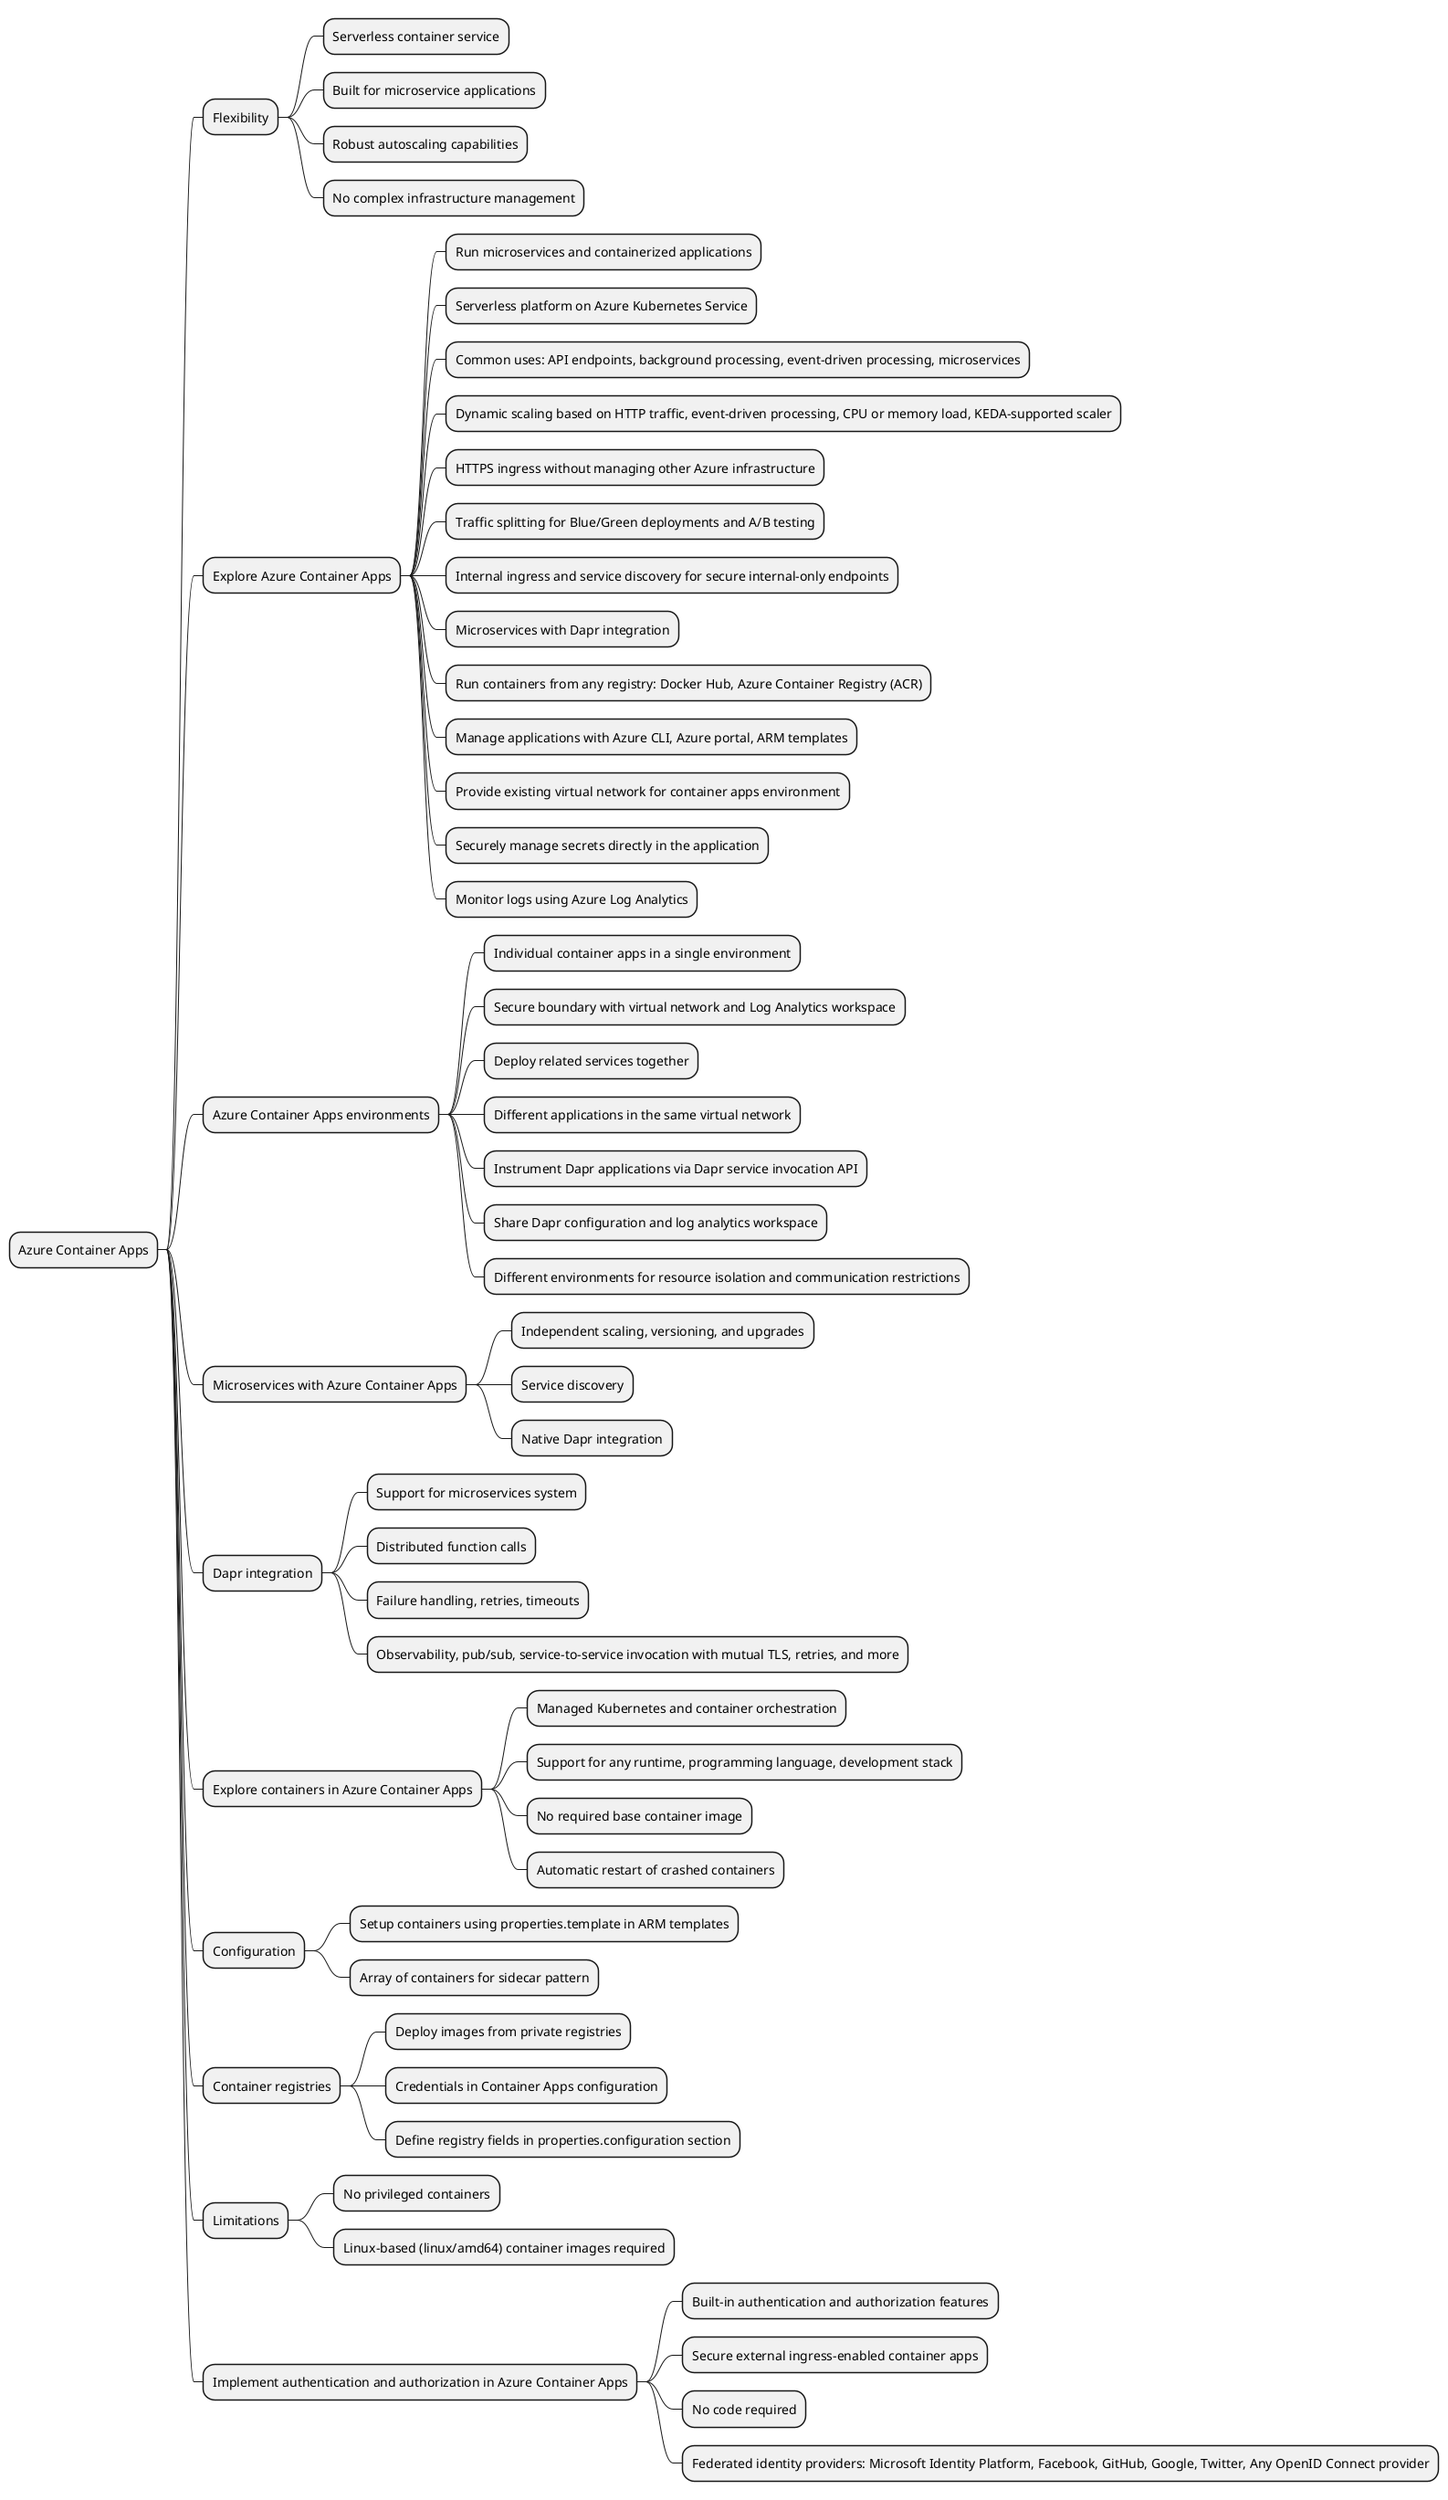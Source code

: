 @startmindmap
skinparam backgroundColor #FFFFFF

* Azure Container Apps
** Flexibility
*** Serverless container service
*** Built for microservice applications
*** Robust autoscaling capabilities
*** No complex infrastructure management
** Explore Azure Container Apps
*** Run microservices and containerized applications
*** Serverless platform on Azure Kubernetes Service
*** Common uses: API endpoints, background processing, event-driven processing, microservices
*** Dynamic scaling based on HTTP traffic, event-driven processing, CPU or memory load, KEDA-supported scaler
*** HTTPS ingress without managing other Azure infrastructure
*** Traffic splitting for Blue/Green deployments and A/B testing
*** Internal ingress and service discovery for secure internal-only endpoints
*** Microservices with Dapr integration
*** Run containers from any registry: Docker Hub, Azure Container Registry (ACR)
*** Manage applications with Azure CLI, Azure portal, ARM templates
*** Provide existing virtual network for container apps environment
*** Securely manage secrets directly in the application
*** Monitor logs using Azure Log Analytics
** Azure Container Apps environments
*** Individual container apps in a single environment
*** Secure boundary with virtual network and Log Analytics workspace
*** Deploy related services together
*** Different applications in the same virtual network
*** Instrument Dapr applications via Dapr service invocation API
*** Share Dapr configuration and log analytics workspace
*** Different environments for resource isolation and communication restrictions
** Microservices with Azure Container Apps
*** Independent scaling, versioning, and upgrades
*** Service discovery
*** Native Dapr integration
** Dapr integration
*** Support for microservices system
*** Distributed function calls
*** Failure handling, retries, timeouts
*** Observability, pub/sub, service-to-service invocation with mutual TLS, retries, and more
** Explore containers in Azure Container Apps
*** Managed Kubernetes and container orchestration
*** Support for any runtime, programming language, development stack
*** No required base container image
*** Automatic restart of crashed containers
** Configuration
*** Setup containers using properties.template in ARM templates
*** Array of containers for sidecar pattern
** Container registries
*** Deploy images from private registries
*** Credentials in Container Apps configuration
*** Define registry fields in properties.configuration section
** Limitations
*** No privileged containers
*** Linux-based (linux/amd64) container images required
** Implement authentication and authorization in Azure Container Apps
*** Built-in authentication and authorization features
*** Secure external ingress-enabled container apps
*** No code required
*** Federated identity providers: Microsoft Identity Platform, Facebook, GitHub, Google, Twitter, Any OpenID Connect provider
@endmindmap
